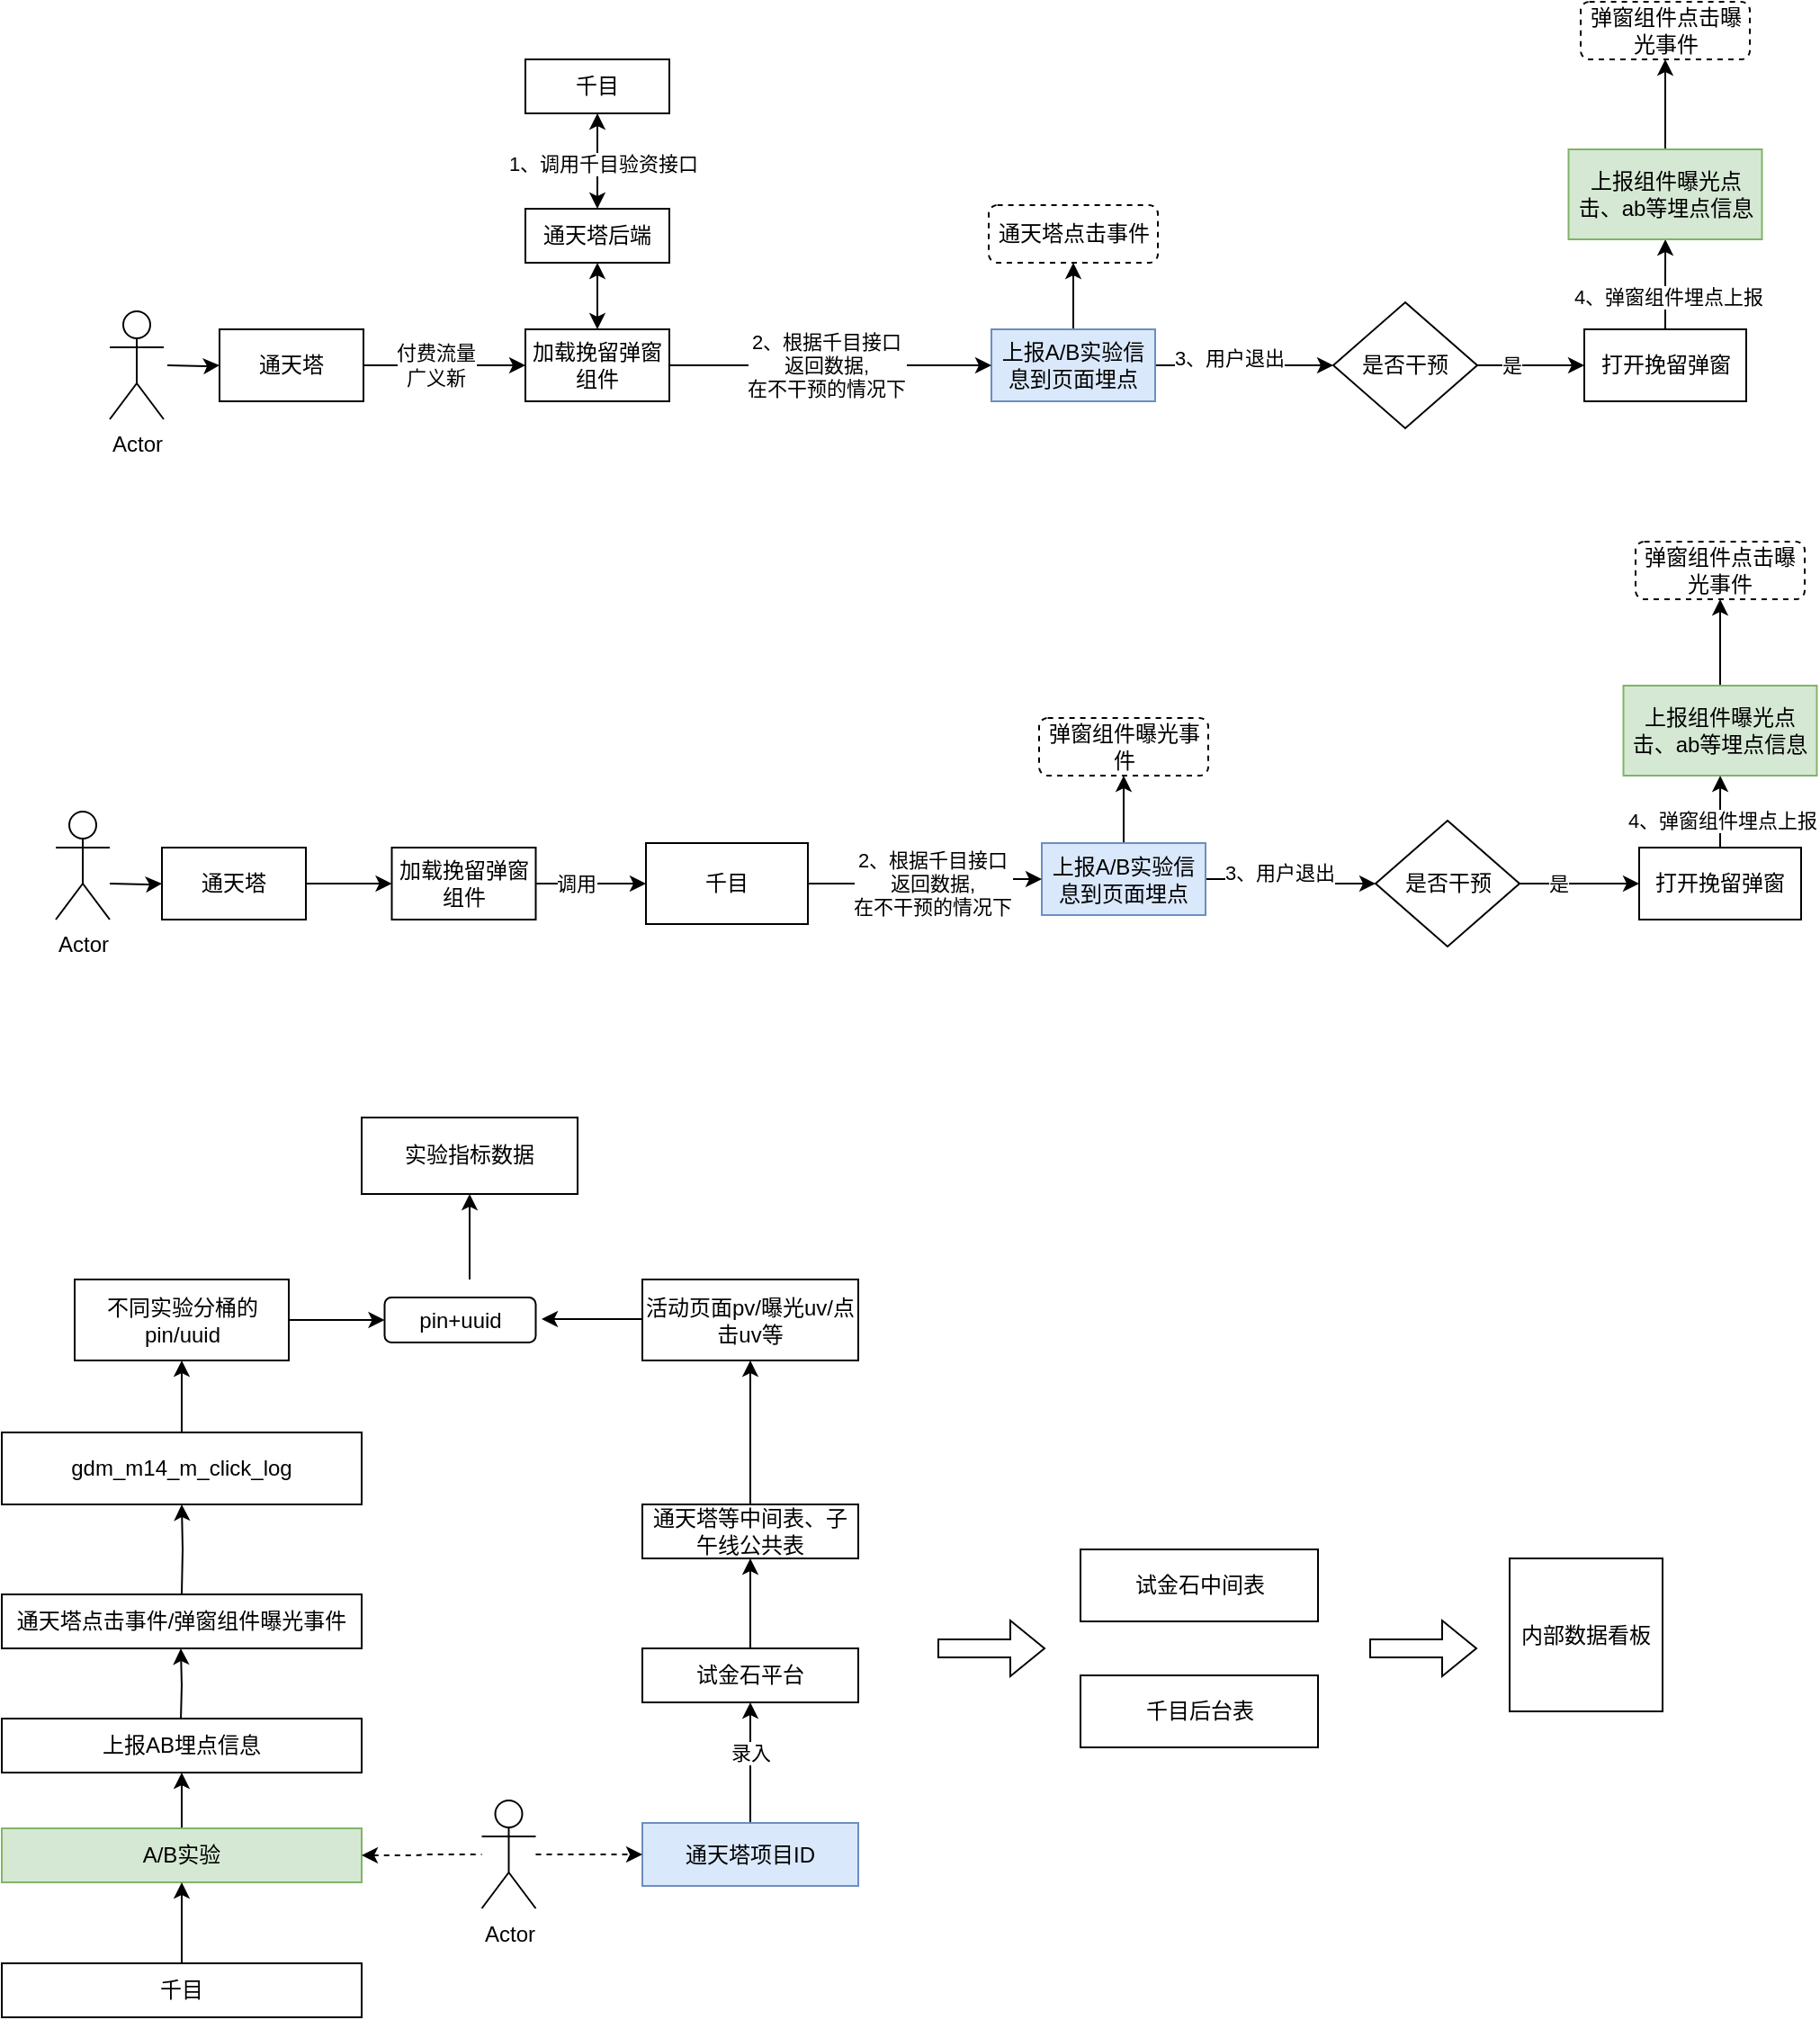 <mxfile version="20.7.4" type="github">
  <diagram id="tU3NdO-Y4EInyNlEHVPN" name="第 1 页">
    <mxGraphModel dx="1517" dy="768" grid="1" gridSize="10" guides="1" tooltips="1" connect="1" arrows="1" fold="1" page="0" pageScale="1" pageWidth="827" pageHeight="1169" math="0" shadow="0">
      <root>
        <mxCell id="0" />
        <mxCell id="1" parent="0" />
        <mxCell id="geLESezv__AxwEPoky8h-3" value="" style="edgeStyle=orthogonalEdgeStyle;rounded=0;orthogonalLoop=1;jettySize=auto;html=1;" parent="1" target="geLESezv__AxwEPoky8h-2" edge="1">
          <mxGeometry relative="1" as="geometry">
            <mxPoint x="-48" y="232" as="sourcePoint" />
          </mxGeometry>
        </mxCell>
        <mxCell id="geLESezv__AxwEPoky8h-1" value="Actor" style="shape=umlActor;verticalLabelPosition=bottom;verticalAlign=top;html=1;outlineConnect=0;" parent="1" vertex="1">
          <mxGeometry x="-80" y="202" width="30" height="60" as="geometry" />
        </mxCell>
        <mxCell id="geLESezv__AxwEPoky8h-27" value="" style="edgeStyle=orthogonalEdgeStyle;rounded=0;orthogonalLoop=1;jettySize=auto;html=1;" parent="1" source="geLESezv__AxwEPoky8h-2" target="geLESezv__AxwEPoky8h-26" edge="1">
          <mxGeometry relative="1" as="geometry" />
        </mxCell>
        <mxCell id="geLESezv__AxwEPoky8h-28" value="付费流量&lt;br&gt;广义新" style="edgeLabel;html=1;align=center;verticalAlign=middle;resizable=0;points=[];" parent="geLESezv__AxwEPoky8h-27" vertex="1" connectable="0">
          <mxGeometry x="0.094" y="3" relative="1" as="geometry">
            <mxPoint x="-9" y="3" as="offset" />
          </mxGeometry>
        </mxCell>
        <mxCell id="geLESezv__AxwEPoky8h-2" value="通天塔" style="rounded=0;whiteSpace=wrap;html=1;" parent="1" vertex="1">
          <mxGeometry x="-19" y="212" width="80" height="40" as="geometry" />
        </mxCell>
        <mxCell id="geLESezv__AxwEPoky8h-15" value="" style="edgeStyle=orthogonalEdgeStyle;rounded=0;orthogonalLoop=1;jettySize=auto;html=1;entryX=0;entryY=0.5;entryDx=0;entryDy=0;" parent="1" source="geLESezv__AxwEPoky8h-7" target="geLESezv__AxwEPoky8h-18" edge="1">
          <mxGeometry relative="1" as="geometry">
            <mxPoint x="560" y="232" as="targetPoint" />
          </mxGeometry>
        </mxCell>
        <mxCell id="geLESezv__AxwEPoky8h-16" value="3、用户退出" style="edgeLabel;html=1;align=center;verticalAlign=middle;resizable=0;points=[];" parent="geLESezv__AxwEPoky8h-15" vertex="1" connectable="0">
          <mxGeometry x="-0.167" y="4" relative="1" as="geometry">
            <mxPoint as="offset" />
          </mxGeometry>
        </mxCell>
        <mxCell id="IoTLMKOI9Jm8SQ5aogrg-49" value="" style="edgeStyle=none;rounded=0;orthogonalLoop=1;jettySize=auto;html=1;" edge="1" parent="1" source="geLESezv__AxwEPoky8h-7" target="IoTLMKOI9Jm8SQ5aogrg-47">
          <mxGeometry relative="1" as="geometry" />
        </mxCell>
        <mxCell id="geLESezv__AxwEPoky8h-7" value="上报A/B实验信息到页面埋点" style="rounded=0;whiteSpace=wrap;html=1;fillColor=#dae8fc;strokeColor=#6c8ebf;" parent="1" vertex="1">
          <mxGeometry x="410" y="212" width="91" height="40" as="geometry" />
        </mxCell>
        <mxCell id="geLESezv__AxwEPoky8h-20" value="" style="edgeStyle=orthogonalEdgeStyle;rounded=0;orthogonalLoop=1;jettySize=auto;html=1;exitX=1;exitY=0.5;exitDx=0;exitDy=0;" parent="1" source="geLESezv__AxwEPoky8h-18" target="geLESezv__AxwEPoky8h-19" edge="1">
          <mxGeometry relative="1" as="geometry">
            <mxPoint x="690" y="232" as="sourcePoint" />
          </mxGeometry>
        </mxCell>
        <mxCell id="geLESezv__AxwEPoky8h-21" value="是" style="edgeLabel;html=1;align=center;verticalAlign=middle;resizable=0;points=[];" parent="geLESezv__AxwEPoky8h-20" vertex="1" connectable="0">
          <mxGeometry x="-0.367" relative="1" as="geometry">
            <mxPoint as="offset" />
          </mxGeometry>
        </mxCell>
        <mxCell id="geLESezv__AxwEPoky8h-18" value="是否干预" style="rhombus;whiteSpace=wrap;html=1;" parent="1" vertex="1">
          <mxGeometry x="600" y="197" width="80" height="70" as="geometry" />
        </mxCell>
        <mxCell id="geLESezv__AxwEPoky8h-23" value="" style="edgeStyle=orthogonalEdgeStyle;rounded=0;orthogonalLoop=1;jettySize=auto;html=1;" parent="1" source="geLESezv__AxwEPoky8h-19" target="geLESezv__AxwEPoky8h-22" edge="1">
          <mxGeometry relative="1" as="geometry" />
        </mxCell>
        <mxCell id="geLESezv__AxwEPoky8h-24" value="4、弹窗组件埋点上报" style="edgeLabel;html=1;align=center;verticalAlign=middle;resizable=0;points=[];" parent="geLESezv__AxwEPoky8h-23" vertex="1" connectable="0">
          <mxGeometry x="-0.262" y="-1" relative="1" as="geometry">
            <mxPoint as="offset" />
          </mxGeometry>
        </mxCell>
        <mxCell id="geLESezv__AxwEPoky8h-19" value="打开挽留弹窗" style="whiteSpace=wrap;html=1;" parent="1" vertex="1">
          <mxGeometry x="739.5" y="212" width="90" height="40" as="geometry" />
        </mxCell>
        <mxCell id="IoTLMKOI9Jm8SQ5aogrg-54" value="" style="edgeStyle=none;rounded=0;orthogonalLoop=1;jettySize=auto;html=1;" edge="1" parent="1" source="geLESezv__AxwEPoky8h-22" target="IoTLMKOI9Jm8SQ5aogrg-53">
          <mxGeometry relative="1" as="geometry" />
        </mxCell>
        <mxCell id="geLESezv__AxwEPoky8h-22" value="上报组件曝光点击、ab等埋点信息" style="whiteSpace=wrap;html=1;fillColor=#d5e8d4;strokeColor=#82b366;" parent="1" vertex="1">
          <mxGeometry x="730.75" y="112" width="107.5" height="50" as="geometry" />
        </mxCell>
        <mxCell id="geLESezv__AxwEPoky8h-30" value="" style="edgeStyle=orthogonalEdgeStyle;rounded=0;orthogonalLoop=1;jettySize=auto;html=1;startArrow=classic;startFill=1;" parent="1" source="geLESezv__AxwEPoky8h-26" target="geLESezv__AxwEPoky8h-29" edge="1">
          <mxGeometry relative="1" as="geometry" />
        </mxCell>
        <mxCell id="geLESezv__AxwEPoky8h-36" value="" style="edgeStyle=orthogonalEdgeStyle;rounded=0;orthogonalLoop=1;jettySize=auto;html=1;" parent="1" source="geLESezv__AxwEPoky8h-26" target="geLESezv__AxwEPoky8h-7" edge="1">
          <mxGeometry relative="1" as="geometry" />
        </mxCell>
        <mxCell id="geLESezv__AxwEPoky8h-37" value="2、根据千目接口&lt;br style=&quot;border-color: var(--border-color);&quot;&gt;返回数据,&lt;br&gt;在不干预的情况下" style="edgeLabel;html=1;align=center;verticalAlign=middle;resizable=0;points=[];" parent="geLESezv__AxwEPoky8h-36" vertex="1" connectable="0">
          <mxGeometry x="-0.22" y="-1" relative="1" as="geometry">
            <mxPoint x="17" y="-1" as="offset" />
          </mxGeometry>
        </mxCell>
        <mxCell id="geLESezv__AxwEPoky8h-26" value="加载挽留弹窗组件" style="rounded=0;whiteSpace=wrap;html=1;" parent="1" vertex="1">
          <mxGeometry x="151" y="212" width="80" height="40" as="geometry" />
        </mxCell>
        <mxCell id="geLESezv__AxwEPoky8h-34" value="" style="edgeStyle=orthogonalEdgeStyle;rounded=0;orthogonalLoop=1;jettySize=auto;html=1;startArrow=classic;startFill=1;" parent="1" source="geLESezv__AxwEPoky8h-29" target="geLESezv__AxwEPoky8h-33" edge="1">
          <mxGeometry relative="1" as="geometry" />
        </mxCell>
        <mxCell id="geLESezv__AxwEPoky8h-35" value="1、调用千目验资接口" style="edgeLabel;html=1;align=center;verticalAlign=middle;resizable=0;points=[];" parent="geLESezv__AxwEPoky8h-34" vertex="1" connectable="0">
          <mxGeometry x="-0.033" y="-3" relative="1" as="geometry">
            <mxPoint as="offset" />
          </mxGeometry>
        </mxCell>
        <mxCell id="geLESezv__AxwEPoky8h-29" value="通天塔后端" style="rounded=0;whiteSpace=wrap;html=1;" parent="1" vertex="1">
          <mxGeometry x="151" y="145" width="80" height="30" as="geometry" />
        </mxCell>
        <mxCell id="geLESezv__AxwEPoky8h-33" value="千目" style="rounded=0;whiteSpace=wrap;html=1;" parent="1" vertex="1">
          <mxGeometry x="151" y="62" width="80" height="30" as="geometry" />
        </mxCell>
        <mxCell id="IoTLMKOI9Jm8SQ5aogrg-69" value="" style="edgeStyle=none;rounded=0;orthogonalLoop=1;jettySize=auto;html=1;" edge="1" parent="1" source="5Rg2fetcnfwRAlsVNBfH-1" target="5Rg2fetcnfwRAlsVNBfH-10">
          <mxGeometry relative="1" as="geometry" />
        </mxCell>
        <mxCell id="5Rg2fetcnfwRAlsVNBfH-1" value="gdm_m14_m_click_log" style="rounded=0;whiteSpace=wrap;html=1;" parent="1" vertex="1">
          <mxGeometry x="-140" y="825" width="200" height="40" as="geometry" />
        </mxCell>
        <mxCell id="5Rg2fetcnfwRAlsVNBfH-7" value="" style="edgeStyle=orthogonalEdgeStyle;rounded=0;orthogonalLoop=1;jettySize=auto;html=1;" parent="1" target="5Rg2fetcnfwRAlsVNBfH-1" edge="1">
          <mxGeometry relative="1" as="geometry">
            <mxPoint x="-40" y="915" as="sourcePoint" />
          </mxGeometry>
        </mxCell>
        <mxCell id="5Rg2fetcnfwRAlsVNBfH-8" value="" style="edgeStyle=orthogonalEdgeStyle;rounded=0;orthogonalLoop=1;jettySize=auto;html=1;" parent="1" edge="1">
          <mxGeometry relative="1" as="geometry">
            <mxPoint x="-40.5" y="985" as="sourcePoint" />
            <mxPoint x="-40.5" y="945" as="targetPoint" />
          </mxGeometry>
        </mxCell>
        <mxCell id="5Rg2fetcnfwRAlsVNBfH-12" style="edgeStyle=orthogonalEdgeStyle;rounded=0;orthogonalLoop=1;jettySize=auto;html=1;startArrow=none;startFill=0;entryX=0;entryY=0.5;entryDx=0;entryDy=0;" parent="1" source="5Rg2fetcnfwRAlsVNBfH-10" target="IoTLMKOI9Jm8SQ5aogrg-72" edge="1">
          <mxGeometry relative="1" as="geometry">
            <mxPoint x="55" y="763" as="targetPoint" />
          </mxGeometry>
        </mxCell>
        <mxCell id="5Rg2fetcnfwRAlsVNBfH-10" value="不同实验分桶的pin/uuid" style="rounded=0;whiteSpace=wrap;html=1;" parent="1" vertex="1">
          <mxGeometry x="-99.5" y="740" width="119" height="45" as="geometry" />
        </mxCell>
        <mxCell id="5Rg2fetcnfwRAlsVNBfH-11" value="活动页面pv/曝光uv/点击uv等" style="rounded=0;whiteSpace=wrap;html=1;" parent="1" vertex="1">
          <mxGeometry x="216" y="740" width="120" height="45" as="geometry" />
        </mxCell>
        <mxCell id="5Rg2fetcnfwRAlsVNBfH-15" value="通天塔点击事件/弹窗组件曝光事件" style="rounded=0;whiteSpace=wrap;html=1;" parent="1" vertex="1">
          <mxGeometry x="-140" y="915" width="200" height="30" as="geometry" />
        </mxCell>
        <mxCell id="5Rg2fetcnfwRAlsVNBfH-16" value="上报AB埋点信息" style="rounded=0;whiteSpace=wrap;html=1;" parent="1" vertex="1">
          <mxGeometry x="-140" y="984" width="200" height="30" as="geometry" />
        </mxCell>
        <mxCell id="5Rg2fetcnfwRAlsVNBfH-43" value="" style="edgeStyle=none;rounded=0;orthogonalLoop=1;jettySize=auto;html=1;startArrow=none;startFill=0;" parent="1" source="5Rg2fetcnfwRAlsVNBfH-17" target="5Rg2fetcnfwRAlsVNBfH-35" edge="1">
          <mxGeometry relative="1" as="geometry" />
        </mxCell>
        <mxCell id="5Rg2fetcnfwRAlsVNBfH-17" value="试金石平台" style="rounded=0;whiteSpace=wrap;html=1;" parent="1" vertex="1">
          <mxGeometry x="216" y="945" width="120" height="30" as="geometry" />
        </mxCell>
        <mxCell id="5Rg2fetcnfwRAlsVNBfH-26" value="" style="edgeStyle=orthogonalEdgeStyle;rounded=0;orthogonalLoop=1;jettySize=auto;html=1;" parent="1" source="5Rg2fetcnfwRAlsVNBfH-18" target="5Rg2fetcnfwRAlsVNBfH-17" edge="1">
          <mxGeometry relative="1" as="geometry" />
        </mxCell>
        <mxCell id="IoTLMKOI9Jm8SQ5aogrg-7" value="录入" style="edgeLabel;html=1;align=center;verticalAlign=middle;resizable=0;points=[];" vertex="1" connectable="0" parent="5Rg2fetcnfwRAlsVNBfH-26">
          <mxGeometry x="0.52" relative="1" as="geometry">
            <mxPoint y="12" as="offset" />
          </mxGeometry>
        </mxCell>
        <mxCell id="5Rg2fetcnfwRAlsVNBfH-18" value="通天塔项目ID" style="rounded=0;whiteSpace=wrap;html=1;fillColor=#dae8fc;strokeColor=#6c8ebf;" parent="1" vertex="1">
          <mxGeometry x="216" y="1042" width="120" height="35" as="geometry" />
        </mxCell>
        <mxCell id="5Rg2fetcnfwRAlsVNBfH-22" value="实验指标数据" style="rounded=0;whiteSpace=wrap;html=1;" parent="1" vertex="1">
          <mxGeometry x="60" y="650" width="120" height="42.5" as="geometry" />
        </mxCell>
        <mxCell id="5Rg2fetcnfwRAlsVNBfH-24" value="" style="edgeStyle=orthogonalEdgeStyle;rounded=0;orthogonalLoop=1;jettySize=auto;html=1;" parent="1" source="5Rg2fetcnfwRAlsVNBfH-23" target="5Rg2fetcnfwRAlsVNBfH-16" edge="1">
          <mxGeometry relative="1" as="geometry" />
        </mxCell>
        <mxCell id="5Rg2fetcnfwRAlsVNBfH-27" style="edgeStyle=entityRelationEdgeStyle;rounded=0;orthogonalLoop=1;jettySize=auto;html=1;exitX=1;exitY=0.5;exitDx=0;exitDy=0;entryX=0;entryY=0.5;entryDx=0;entryDy=0;dashed=1;startArrow=none;startFill=1;" parent="1" source="IoTLMKOI9Jm8SQ5aogrg-11" target="5Rg2fetcnfwRAlsVNBfH-18" edge="1">
          <mxGeometry relative="1" as="geometry" />
        </mxCell>
        <mxCell id="5Rg2fetcnfwRAlsVNBfH-23" value="A/B实验" style="rounded=0;whiteSpace=wrap;html=1;fillColor=#d5e8d4;strokeColor=#82b366;" parent="1" vertex="1">
          <mxGeometry x="-140" y="1045" width="200" height="30" as="geometry" />
        </mxCell>
        <mxCell id="5Rg2fetcnfwRAlsVNBfH-44" value="" style="edgeStyle=none;rounded=0;orthogonalLoop=1;jettySize=auto;html=1;startArrow=none;startFill=0;" parent="1" source="5Rg2fetcnfwRAlsVNBfH-35" target="5Rg2fetcnfwRAlsVNBfH-11" edge="1">
          <mxGeometry relative="1" as="geometry" />
        </mxCell>
        <mxCell id="5Rg2fetcnfwRAlsVNBfH-35" value="通天塔等中间表、子午线公共表" style="rounded=0;whiteSpace=wrap;html=1;" parent="1" vertex="1">
          <mxGeometry x="216" y="865" width="120" height="30" as="geometry" />
        </mxCell>
        <mxCell id="IoTLMKOI9Jm8SQ5aogrg-13" value="" style="edgeStyle=orthogonalEdgeStyle;rounded=0;orthogonalLoop=1;jettySize=auto;html=1;" edge="1" parent="1" target="IoTLMKOI9Jm8SQ5aogrg-17">
          <mxGeometry relative="1" as="geometry">
            <mxPoint x="-80" y="520" as="sourcePoint" />
          </mxGeometry>
        </mxCell>
        <mxCell id="IoTLMKOI9Jm8SQ5aogrg-14" value="Actor" style="shape=umlActor;verticalLabelPosition=bottom;verticalAlign=top;html=1;outlineConnect=0;" vertex="1" parent="1">
          <mxGeometry x="-110" y="480" width="30" height="60" as="geometry" />
        </mxCell>
        <mxCell id="IoTLMKOI9Jm8SQ5aogrg-15" value="" style="edgeStyle=orthogonalEdgeStyle;rounded=0;orthogonalLoop=1;jettySize=auto;html=1;" edge="1" parent="1" source="IoTLMKOI9Jm8SQ5aogrg-17" target="IoTLMKOI9Jm8SQ5aogrg-31">
          <mxGeometry relative="1" as="geometry" />
        </mxCell>
        <mxCell id="IoTLMKOI9Jm8SQ5aogrg-17" value="通天塔" style="rounded=0;whiteSpace=wrap;html=1;" vertex="1" parent="1">
          <mxGeometry x="-51" y="500" width="80" height="40" as="geometry" />
        </mxCell>
        <mxCell id="IoTLMKOI9Jm8SQ5aogrg-18" value="" style="edgeStyle=orthogonalEdgeStyle;rounded=0;orthogonalLoop=1;jettySize=auto;html=1;entryX=0;entryY=0.5;entryDx=0;entryDy=0;" edge="1" parent="1" source="IoTLMKOI9Jm8SQ5aogrg-20" target="IoTLMKOI9Jm8SQ5aogrg-23">
          <mxGeometry relative="1" as="geometry">
            <mxPoint x="599.25" y="530" as="targetPoint" />
          </mxGeometry>
        </mxCell>
        <mxCell id="IoTLMKOI9Jm8SQ5aogrg-19" value="3、用户退出" style="edgeLabel;html=1;align=center;verticalAlign=middle;resizable=0;points=[];" vertex="1" connectable="0" parent="IoTLMKOI9Jm8SQ5aogrg-18">
          <mxGeometry x="-0.167" y="4" relative="1" as="geometry">
            <mxPoint as="offset" />
          </mxGeometry>
        </mxCell>
        <mxCell id="IoTLMKOI9Jm8SQ5aogrg-51" value="" style="edgeStyle=none;rounded=0;orthogonalLoop=1;jettySize=auto;html=1;" edge="1" parent="1" source="IoTLMKOI9Jm8SQ5aogrg-20" target="IoTLMKOI9Jm8SQ5aogrg-50">
          <mxGeometry relative="1" as="geometry" />
        </mxCell>
        <mxCell id="IoTLMKOI9Jm8SQ5aogrg-20" value="上报A/B实验信息到页面埋点" style="rounded=0;whiteSpace=wrap;html=1;fillColor=#dae8fc;strokeColor=#6c8ebf;" vertex="1" parent="1">
          <mxGeometry x="438" y="497.5" width="91" height="40" as="geometry" />
        </mxCell>
        <mxCell id="IoTLMKOI9Jm8SQ5aogrg-21" value="" style="edgeStyle=orthogonalEdgeStyle;rounded=0;orthogonalLoop=1;jettySize=auto;html=1;exitX=1;exitY=0.5;exitDx=0;exitDy=0;" edge="1" parent="1" source="IoTLMKOI9Jm8SQ5aogrg-23" target="IoTLMKOI9Jm8SQ5aogrg-26">
          <mxGeometry relative="1" as="geometry">
            <mxPoint x="729.25" y="530" as="sourcePoint" />
          </mxGeometry>
        </mxCell>
        <mxCell id="IoTLMKOI9Jm8SQ5aogrg-22" value="是" style="edgeLabel;html=1;align=center;verticalAlign=middle;resizable=0;points=[];" vertex="1" connectable="0" parent="IoTLMKOI9Jm8SQ5aogrg-21">
          <mxGeometry x="-0.367" relative="1" as="geometry">
            <mxPoint as="offset" />
          </mxGeometry>
        </mxCell>
        <mxCell id="IoTLMKOI9Jm8SQ5aogrg-23" value="是否干预" style="rhombus;whiteSpace=wrap;html=1;" vertex="1" parent="1">
          <mxGeometry x="623.5" y="485" width="80" height="70" as="geometry" />
        </mxCell>
        <mxCell id="IoTLMKOI9Jm8SQ5aogrg-24" value="" style="edgeStyle=orthogonalEdgeStyle;rounded=0;orthogonalLoop=1;jettySize=auto;html=1;" edge="1" parent="1" source="IoTLMKOI9Jm8SQ5aogrg-26" target="IoTLMKOI9Jm8SQ5aogrg-27">
          <mxGeometry relative="1" as="geometry" />
        </mxCell>
        <mxCell id="IoTLMKOI9Jm8SQ5aogrg-25" value="4、弹窗组件埋点上报" style="edgeLabel;html=1;align=center;verticalAlign=middle;resizable=0;points=[];" vertex="1" connectable="0" parent="IoTLMKOI9Jm8SQ5aogrg-24">
          <mxGeometry x="-0.262" y="-1" relative="1" as="geometry">
            <mxPoint as="offset" />
          </mxGeometry>
        </mxCell>
        <mxCell id="IoTLMKOI9Jm8SQ5aogrg-26" value="打开挽留弹窗" style="whiteSpace=wrap;html=1;" vertex="1" parent="1">
          <mxGeometry x="770" y="500" width="90" height="40" as="geometry" />
        </mxCell>
        <mxCell id="IoTLMKOI9Jm8SQ5aogrg-55" value="" style="edgeStyle=none;rounded=0;orthogonalLoop=1;jettySize=auto;html=1;" edge="1" parent="1" source="IoTLMKOI9Jm8SQ5aogrg-27" target="IoTLMKOI9Jm8SQ5aogrg-52">
          <mxGeometry relative="1" as="geometry" />
        </mxCell>
        <mxCell id="IoTLMKOI9Jm8SQ5aogrg-27" value="上报组件曝光点击、ab等埋点信息" style="whiteSpace=wrap;html=1;fillColor=#d5e8d4;strokeColor=#82b366;" vertex="1" parent="1">
          <mxGeometry x="761.25" y="410" width="107.5" height="50" as="geometry" />
        </mxCell>
        <mxCell id="IoTLMKOI9Jm8SQ5aogrg-29" value="" style="edgeStyle=orthogonalEdgeStyle;rounded=0;orthogonalLoop=1;jettySize=auto;html=1;exitX=1;exitY=0.5;exitDx=0;exitDy=0;" edge="1" parent="1" source="IoTLMKOI9Jm8SQ5aogrg-36" target="IoTLMKOI9Jm8SQ5aogrg-20">
          <mxGeometry relative="1" as="geometry" />
        </mxCell>
        <mxCell id="IoTLMKOI9Jm8SQ5aogrg-30" value="2、根据千目接口&lt;br style=&quot;border-color: var(--border-color);&quot;&gt;返回数据,&lt;br&gt;在不干预的情况下" style="edgeLabel;html=1;align=center;verticalAlign=middle;resizable=0;points=[];" vertex="1" connectable="0" parent="IoTLMKOI9Jm8SQ5aogrg-29">
          <mxGeometry x="-0.22" y="-1" relative="1" as="geometry">
            <mxPoint x="17" y="-1" as="offset" />
          </mxGeometry>
        </mxCell>
        <mxCell id="IoTLMKOI9Jm8SQ5aogrg-37" value="" style="edgeStyle=orthogonalEdgeStyle;rounded=0;orthogonalLoop=1;jettySize=auto;html=1;" edge="1" parent="1" source="IoTLMKOI9Jm8SQ5aogrg-31" target="IoTLMKOI9Jm8SQ5aogrg-36">
          <mxGeometry relative="1" as="geometry" />
        </mxCell>
        <mxCell id="IoTLMKOI9Jm8SQ5aogrg-38" value="调用" style="edgeLabel;html=1;align=center;verticalAlign=middle;resizable=0;points=[];" vertex="1" connectable="0" parent="IoTLMKOI9Jm8SQ5aogrg-37">
          <mxGeometry x="-0.274" y="2" relative="1" as="geometry">
            <mxPoint y="2" as="offset" />
          </mxGeometry>
        </mxCell>
        <mxCell id="IoTLMKOI9Jm8SQ5aogrg-31" value="加载挽留弹窗组件" style="rounded=0;whiteSpace=wrap;html=1;" vertex="1" parent="1">
          <mxGeometry x="76.75" y="500" width="80" height="40" as="geometry" />
        </mxCell>
        <mxCell id="IoTLMKOI9Jm8SQ5aogrg-36" value="千目" style="rounded=0;whiteSpace=wrap;html=1;" vertex="1" parent="1">
          <mxGeometry x="218" y="497.5" width="90" height="45" as="geometry" />
        </mxCell>
        <mxCell id="IoTLMKOI9Jm8SQ5aogrg-47" value="通天塔点击事件" style="rounded=1;whiteSpace=wrap;html=1;dashed=1;" vertex="1" parent="1">
          <mxGeometry x="408.5" y="143" width="94" height="32" as="geometry" />
        </mxCell>
        <mxCell id="IoTLMKOI9Jm8SQ5aogrg-50" value="弹窗组件曝光事件" style="rounded=1;whiteSpace=wrap;html=1;dashed=1;" vertex="1" parent="1">
          <mxGeometry x="436.5" y="428" width="94" height="32" as="geometry" />
        </mxCell>
        <mxCell id="IoTLMKOI9Jm8SQ5aogrg-52" value="弹窗组件点击曝光事件" style="rounded=1;whiteSpace=wrap;html=1;dashed=1;" vertex="1" parent="1">
          <mxGeometry x="768" y="330" width="94" height="32" as="geometry" />
        </mxCell>
        <mxCell id="IoTLMKOI9Jm8SQ5aogrg-53" value="弹窗组件点击曝光事件" style="rounded=1;whiteSpace=wrap;html=1;dashed=1;" vertex="1" parent="1">
          <mxGeometry x="737.5" y="30" width="94" height="32" as="geometry" />
        </mxCell>
        <mxCell id="IoTLMKOI9Jm8SQ5aogrg-11" value="Actor" style="shape=umlActor;verticalLabelPosition=bottom;verticalAlign=top;html=1;" vertex="1" parent="1">
          <mxGeometry x="126.75" y="1029.5" width="30" height="60" as="geometry" />
        </mxCell>
        <mxCell id="IoTLMKOI9Jm8SQ5aogrg-56" value="" style="edgeStyle=entityRelationEdgeStyle;rounded=0;orthogonalLoop=1;jettySize=auto;html=1;exitX=1;exitY=0.5;exitDx=0;exitDy=0;entryX=0;entryY=0.5;entryDx=0;entryDy=0;dashed=1;startArrow=classic;startFill=1;endArrow=none;" edge="1" parent="1" source="5Rg2fetcnfwRAlsVNBfH-23" target="IoTLMKOI9Jm8SQ5aogrg-11">
          <mxGeometry relative="1" as="geometry">
            <mxPoint x="60" y="1060" as="sourcePoint" />
            <mxPoint x="310" y="1057.5" as="targetPoint" />
          </mxGeometry>
        </mxCell>
        <mxCell id="IoTLMKOI9Jm8SQ5aogrg-57" value="&lt;span style=&quot;color: rgba(0, 0, 0, 0); font-family: monospace; font-size: 0px; text-align: start;&quot;&gt;%3CmxGraphModel%3E%3Croot%3E%3CmxCell%20id%3D%220%22%2F%3E%3CmxCell%20id%3D%221%22%20parent%3D%220%22%2F%3E%3CmxCell%20id%3D%222%22%20value%3D%22%22%20style%3D%22shape%3DumlActor%3BverticalLabelPosition%3Dbottom%3BverticalAlign%3Dtop%3Bhtml%3D1%3BoutlineConnect%3D0%3B%22%20vertex%3D%221%22%20parent%3D%221%22%3E%3CmxGeometry%20x%3D%22311%22%20y%3D%22790%22%20width%3D%2230%22%20height%3D%2260%22%20as%3D%22geometry%22%2F%3E%3C%2FmxCell%3E%3C%2Froot%3E%3C%2FmxGraphModel%3E&lt;/span&gt;" style="edgeLabel;html=1;align=center;verticalAlign=middle;resizable=0;points=[];" vertex="1" connectable="0" parent="IoTLMKOI9Jm8SQ5aogrg-56">
          <mxGeometry x="-0.046" y="3" relative="1" as="geometry">
            <mxPoint as="offset" />
          </mxGeometry>
        </mxCell>
        <mxCell id="IoTLMKOI9Jm8SQ5aogrg-61" value="试金石中间表" style="rounded=0;whiteSpace=wrap;html=1;" vertex="1" parent="1">
          <mxGeometry x="459.5" y="890" width="132" height="40" as="geometry" />
        </mxCell>
        <mxCell id="IoTLMKOI9Jm8SQ5aogrg-63" value="千目后台表" style="rounded=0;whiteSpace=wrap;html=1;" vertex="1" parent="1">
          <mxGeometry x="459.5" y="960" width="132" height="40" as="geometry" />
        </mxCell>
        <mxCell id="IoTLMKOI9Jm8SQ5aogrg-65" value="" style="shape=flexArrow;endArrow=classic;html=1;rounded=0;" edge="1" parent="1">
          <mxGeometry width="50" height="50" relative="1" as="geometry">
            <mxPoint x="380" y="945" as="sourcePoint" />
            <mxPoint x="440" y="945" as="targetPoint" />
          </mxGeometry>
        </mxCell>
        <mxCell id="IoTLMKOI9Jm8SQ5aogrg-66" value="" style="shape=flexArrow;endArrow=classic;html=1;rounded=0;" edge="1" parent="1">
          <mxGeometry width="50" height="50" relative="1" as="geometry">
            <mxPoint x="620" y="945" as="sourcePoint" />
            <mxPoint x="680" y="945" as="targetPoint" />
          </mxGeometry>
        </mxCell>
        <mxCell id="IoTLMKOI9Jm8SQ5aogrg-67" value="内部数据看板" style="whiteSpace=wrap;html=1;aspect=fixed;" vertex="1" parent="1">
          <mxGeometry x="698" y="895" width="85" height="85" as="geometry" />
        </mxCell>
        <mxCell id="IoTLMKOI9Jm8SQ5aogrg-71" value="" style="edgeStyle=none;rounded=0;orthogonalLoop=1;jettySize=auto;html=1;startArrow=none;startFill=0;" edge="1" parent="1" source="IoTLMKOI9Jm8SQ5aogrg-70" target="5Rg2fetcnfwRAlsVNBfH-23">
          <mxGeometry relative="1" as="geometry" />
        </mxCell>
        <mxCell id="IoTLMKOI9Jm8SQ5aogrg-70" value="千目" style="rounded=0;whiteSpace=wrap;html=1;" vertex="1" parent="1">
          <mxGeometry x="-140" y="1120" width="200" height="30" as="geometry" />
        </mxCell>
        <mxCell id="IoTLMKOI9Jm8SQ5aogrg-72" value="pin+uuid" style="rounded=1;whiteSpace=wrap;html=1;" vertex="1" parent="1">
          <mxGeometry x="72.75" y="750" width="84" height="25" as="geometry" />
        </mxCell>
        <mxCell id="IoTLMKOI9Jm8SQ5aogrg-74" value="" style="endArrow=none;html=1;rounded=0;startArrow=classic;startFill=1;endFill=0;" edge="1" parent="1">
          <mxGeometry width="50" height="50" relative="1" as="geometry">
            <mxPoint x="160" y="762" as="sourcePoint" />
            <mxPoint x="216" y="762" as="targetPoint" />
          </mxGeometry>
        </mxCell>
        <mxCell id="IoTLMKOI9Jm8SQ5aogrg-75" value="" style="endArrow=classic;html=1;rounded=0;entryX=0.5;entryY=1;entryDx=0;entryDy=0;" edge="1" parent="1" target="5Rg2fetcnfwRAlsVNBfH-22">
          <mxGeometry width="50" height="50" relative="1" as="geometry">
            <mxPoint x="120" y="740" as="sourcePoint" />
            <mxPoint x="160" y="710" as="targetPoint" />
          </mxGeometry>
        </mxCell>
      </root>
    </mxGraphModel>
  </diagram>
</mxfile>
